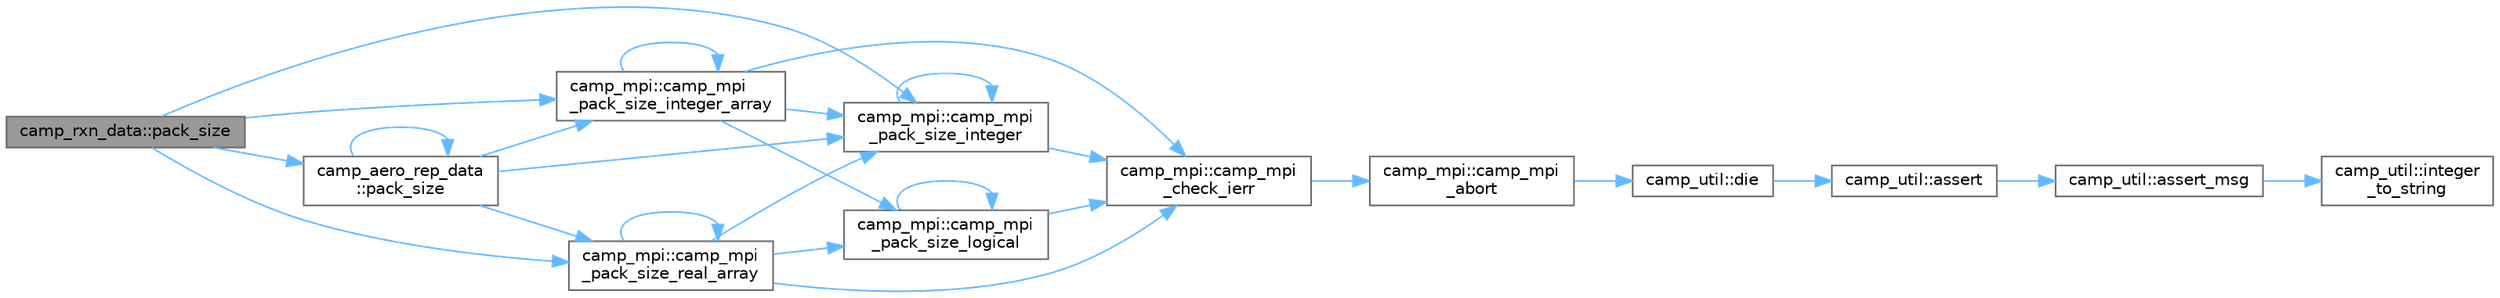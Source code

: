 digraph "camp_rxn_data::pack_size"
{
 // LATEX_PDF_SIZE
  bgcolor="transparent";
  edge [fontname=Helvetica,fontsize=10,labelfontname=Helvetica,labelfontsize=10];
  node [fontname=Helvetica,fontsize=10,shape=box,height=0.2,width=0.4];
  rankdir="LR";
  Node1 [label="camp_rxn_data::pack_size",height=0.2,width=0.4,color="gray40", fillcolor="grey60", style="filled", fontcolor="black",tooltip="Determine the size of a binary required to pack the reaction data."];
  Node1 -> Node2 [color="steelblue1",style="solid"];
  Node2 [label="camp_mpi::camp_mpi\l_pack_size_integer",height=0.2,width=0.4,color="grey40", fillcolor="white", style="filled",URL="$namespacecamp__mpi.html#abfca35b6c1f158dcb853326861d7e558",tooltip="Determines the number of bytes required to pack the given value."];
  Node2 -> Node3 [color="steelblue1",style="solid"];
  Node3 [label="camp_mpi::camp_mpi\l_check_ierr",height=0.2,width=0.4,color="grey40", fillcolor="white", style="filled",URL="$namespacecamp__mpi.html#adb95beaf933131229f017a03af8352ad",tooltip="Dies if ierr is not ok."];
  Node3 -> Node4 [color="steelblue1",style="solid"];
  Node4 [label="camp_mpi::camp_mpi\l_abort",height=0.2,width=0.4,color="grey40", fillcolor="white", style="filled",URL="$namespacecamp__mpi.html#a7c0deeecbf4c64fe7fcade1797e1aab8",tooltip="Abort the program."];
  Node4 -> Node5 [color="steelblue1",style="solid"];
  Node5 [label="camp_util::die",height=0.2,width=0.4,color="grey40", fillcolor="white", style="filled",URL="$namespacecamp__util.html#aa942add404bf8b611e5b4b8c777ca7f6",tooltip="Error immediately."];
  Node5 -> Node6 [color="steelblue1",style="solid"];
  Node6 [label="camp_util::assert",height=0.2,width=0.4,color="grey40", fillcolor="white", style="filled",URL="$namespacecamp__util.html#a32cf43c1b618a3ecf93810383e960ef2",tooltip="Errors unless condition_ok is true."];
  Node6 -> Node7 [color="steelblue1",style="solid"];
  Node7 [label="camp_util::assert_msg",height=0.2,width=0.4,color="grey40", fillcolor="white", style="filled",URL="$namespacecamp__util.html#ab4e745d4a05763568bf773598f30e91f",tooltip="Errors unless condition_ok is true."];
  Node7 -> Node8 [color="steelblue1",style="solid"];
  Node8 [label="camp_util::integer\l_to_string",height=0.2,width=0.4,color="grey40", fillcolor="white", style="filled",URL="$namespacecamp__util.html#acd72e4626dcfefffaa08c42cfa7949bc",tooltip="Convert an integer to a string format."];
  Node2 -> Node2 [color="steelblue1",style="solid"];
  Node1 -> Node9 [color="steelblue1",style="solid"];
  Node9 [label="camp_mpi::camp_mpi\l_pack_size_integer_array",height=0.2,width=0.4,color="grey40", fillcolor="white", style="filled",URL="$namespacecamp__mpi.html#a8ad192802e37c5dcaa41d053909318ab",tooltip="Determines the number of bytes required to pack the given value."];
  Node9 -> Node3 [color="steelblue1",style="solid"];
  Node9 -> Node2 [color="steelblue1",style="solid"];
  Node9 -> Node9 [color="steelblue1",style="solid"];
  Node9 -> Node10 [color="steelblue1",style="solid"];
  Node10 [label="camp_mpi::camp_mpi\l_pack_size_logical",height=0.2,width=0.4,color="grey40", fillcolor="white", style="filled",URL="$namespacecamp__mpi.html#a91e386d6f20f660ab0762c32bb55e3a7",tooltip="Determines the number of bytes required to pack the given value."];
  Node10 -> Node3 [color="steelblue1",style="solid"];
  Node10 -> Node10 [color="steelblue1",style="solid"];
  Node1 -> Node11 [color="steelblue1",style="solid"];
  Node11 [label="camp_mpi::camp_mpi\l_pack_size_real_array",height=0.2,width=0.4,color="grey40", fillcolor="white", style="filled",URL="$namespacecamp__mpi.html#a7d5bd45d25af1d118c3f36eb507aca3f",tooltip="Determines the number of bytes required to pack the given value."];
  Node11 -> Node3 [color="steelblue1",style="solid"];
  Node11 -> Node2 [color="steelblue1",style="solid"];
  Node11 -> Node10 [color="steelblue1",style="solid"];
  Node11 -> Node11 [color="steelblue1",style="solid"];
  Node1 -> Node12 [color="steelblue1",style="solid"];
  Node12 [label="camp_aero_rep_data\l::pack_size",height=0.2,width=0.4,color="grey40", fillcolor="white", style="filled",URL="$namespacecamp__aero__rep__data.html#a4a1d35f1a4f0f3a24aae257c90eb7d7b",tooltip="Determine the size of a binary required to pack the aerosol representation data."];
  Node12 -> Node2 [color="steelblue1",style="solid"];
  Node12 -> Node9 [color="steelblue1",style="solid"];
  Node12 -> Node11 [color="steelblue1",style="solid"];
  Node12 -> Node12 [color="steelblue1",style="solid"];
}
